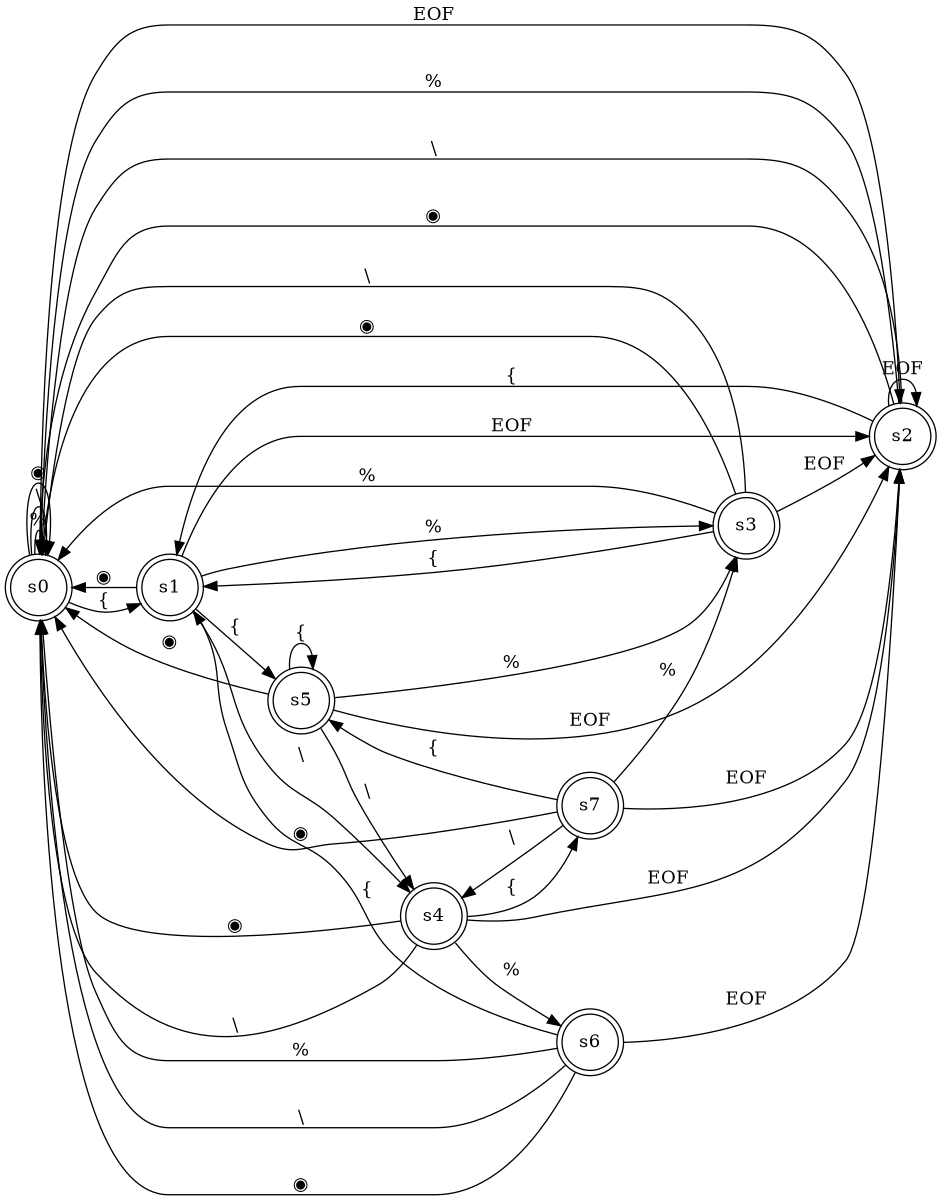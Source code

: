digraph finite_state_machine {
	rankdir=LR;
	size="18,8"
	node [shape = doublecircle]; s0 s1 s2 s3 s4 s5 s6 s7;
	node [shape = circle];
	s0 -> s0 [ label = "%" ];
	s0 -> s0 [ label = "\\" ];
	s0 -> s1 [ label = "{" ];
	s0 -> s0 [ label = "◉" ];
	s0 -> s2 [ label = "EOF" ];
	s1 -> s3 [ label = "%" ];
	s1 -> s4 [ label = "\\" ];
	s1 -> s5 [ label = "{" ];
	s1 -> s0 [ label = "◉" ];
	s1 -> s2 [ label = "EOF" ];
	s2 -> s0 [ label = "%" ];
	s2 -> s0 [ label = "\\" ];
	s2 -> s1 [ label = "{" ];
	s2 -> s0 [ label = "◉" ];
	s2 -> s2 [ label = "EOF" ];
	s3 -> s0 [ label = "%" ];
	s3 -> s0 [ label = "\\" ];
	s3 -> s1 [ label = "{" ];
	s3 -> s0 [ label = "◉" ];
	s3 -> s2 [ label = "EOF" ];
	s4 -> s6 [ label = "%" ];
	s4 -> s0 [ label = "\\" ];
	s4 -> s7 [ label = "{" ];
	s4 -> s0 [ label = "◉" ];
	s4 -> s2 [ label = "EOF" ];
	s5 -> s3 [ label = "%" ];
	s5 -> s4 [ label = "\\" ];
	s5 -> s5 [ label = "{" ];
	s5 -> s0 [ label = "◉" ];
	s5 -> s2 [ label = "EOF" ];
	s6 -> s0 [ label = "%" ];
	s6 -> s0 [ label = "\\" ];
	s6 -> s1 [ label = "{" ];
	s6 -> s0 [ label = "◉" ];
	s6 -> s2 [ label = "EOF" ];
	s7 -> s3 [ label = "%" ];
	s7 -> s4 [ label = "\\" ];
	s7 -> s5 [ label = "{" ];
	s7 -> s0 [ label = "◉" ];
	s7 -> s2 [ label = "EOF" ];
}
